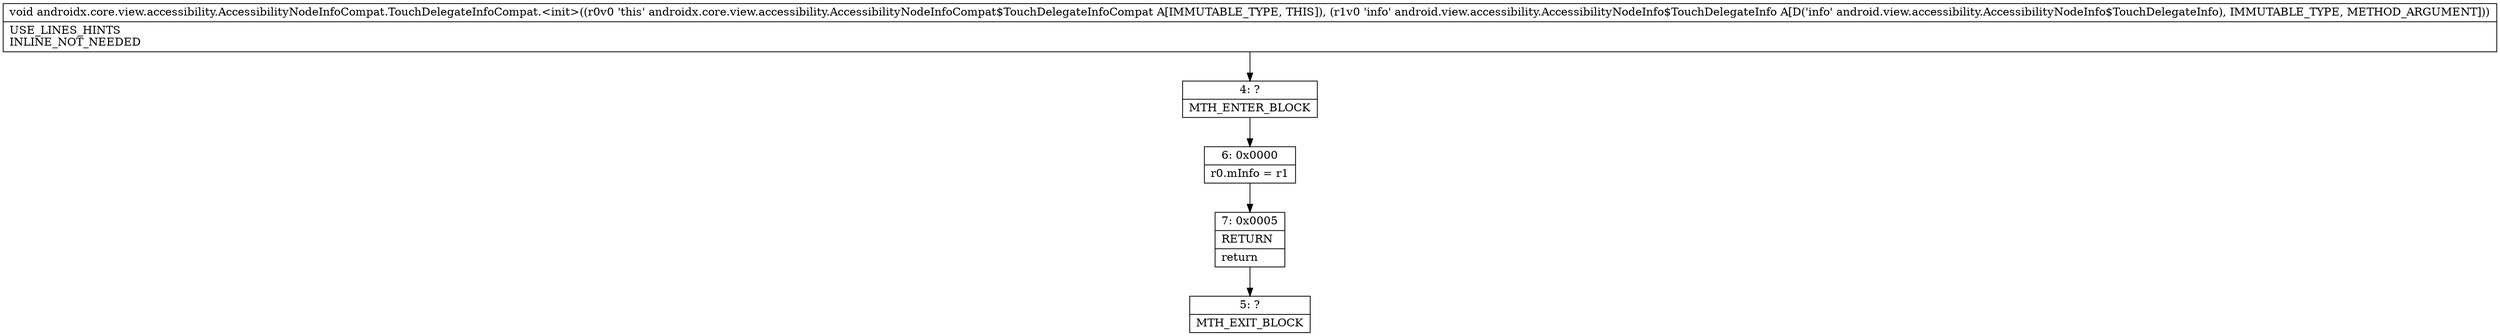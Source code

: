 digraph "CFG forandroidx.core.view.accessibility.AccessibilityNodeInfoCompat.TouchDelegateInfoCompat.\<init\>(Landroid\/view\/accessibility\/AccessibilityNodeInfo$TouchDelegateInfo;)V" {
Node_4 [shape=record,label="{4\:\ ?|MTH_ENTER_BLOCK\l}"];
Node_6 [shape=record,label="{6\:\ 0x0000|r0.mInfo = r1\l}"];
Node_7 [shape=record,label="{7\:\ 0x0005|RETURN\l|return\l}"];
Node_5 [shape=record,label="{5\:\ ?|MTH_EXIT_BLOCK\l}"];
MethodNode[shape=record,label="{void androidx.core.view.accessibility.AccessibilityNodeInfoCompat.TouchDelegateInfoCompat.\<init\>((r0v0 'this' androidx.core.view.accessibility.AccessibilityNodeInfoCompat$TouchDelegateInfoCompat A[IMMUTABLE_TYPE, THIS]), (r1v0 'info' android.view.accessibility.AccessibilityNodeInfo$TouchDelegateInfo A[D('info' android.view.accessibility.AccessibilityNodeInfo$TouchDelegateInfo), IMMUTABLE_TYPE, METHOD_ARGUMENT]))  | USE_LINES_HINTS\lINLINE_NOT_NEEDED\l}"];
MethodNode -> Node_4;Node_4 -> Node_6;
Node_6 -> Node_7;
Node_7 -> Node_5;
}

